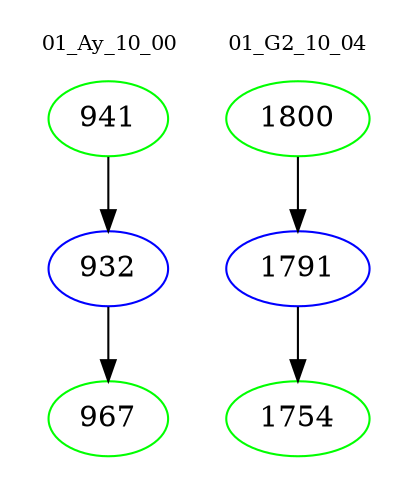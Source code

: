 digraph{
subgraph cluster_0 {
color = white
label = "01_Ay_10_00";
fontsize=10;
T0_941 [label="941", color="green"]
T0_941 -> T0_932 [color="black"]
T0_932 [label="932", color="blue"]
T0_932 -> T0_967 [color="black"]
T0_967 [label="967", color="green"]
}
subgraph cluster_1 {
color = white
label = "01_G2_10_04";
fontsize=10;
T1_1800 [label="1800", color="green"]
T1_1800 -> T1_1791 [color="black"]
T1_1791 [label="1791", color="blue"]
T1_1791 -> T1_1754 [color="black"]
T1_1754 [label="1754", color="green"]
}
}
